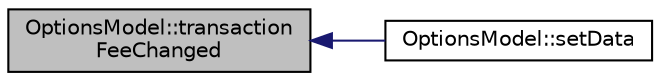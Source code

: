 digraph "OptionsModel::transactionFeeChanged"
{
  edge [fontname="Helvetica",fontsize="10",labelfontname="Helvetica",labelfontsize="10"];
  node [fontname="Helvetica",fontsize="10",shape=record];
  rankdir="LR";
  Node218 [label="OptionsModel::transaction\lFeeChanged",height=0.2,width=0.4,color="black", fillcolor="grey75", style="filled", fontcolor="black"];
  Node218 -> Node219 [dir="back",color="midnightblue",fontsize="10",style="solid",fontname="Helvetica"];
  Node219 [label="OptionsModel::setData",height=0.2,width=0.4,color="black", fillcolor="white", style="filled",URL="$da/d1f/class_options_model.html#a3102b457f4d46efac8ecb03b3d536b62"];
}
